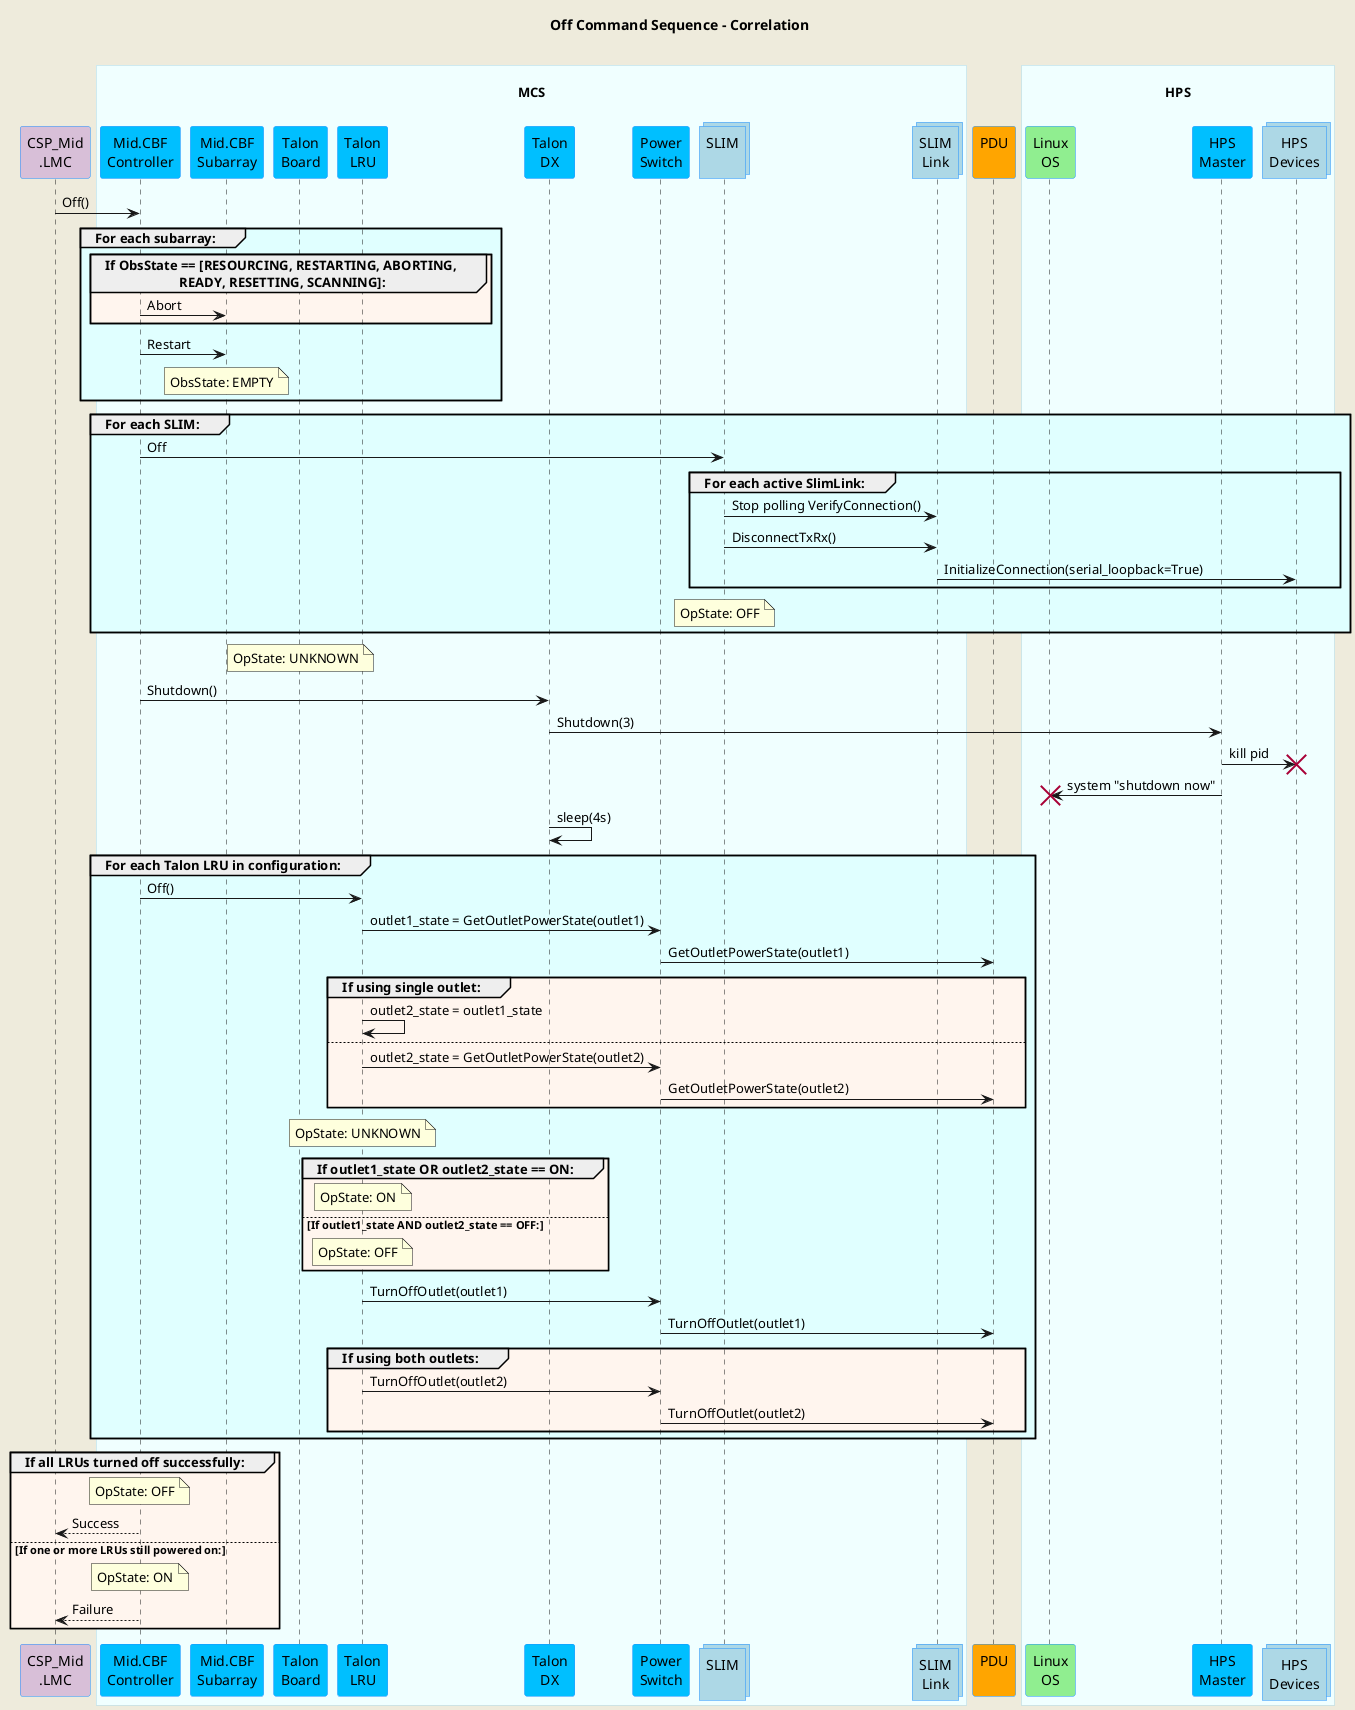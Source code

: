 @startuml
'https://plantuml.com/sequence-diagram
skinparam backgroundColor #EEEBDC
skinparam sequence {
ParticipantBorderColor DodgerBlue
ParticipantBackgroundColor DeepSkyBlue
ActorBorderColor DarkGreen
ActorBackgroundColor Green
BoxBorderColor LightBlue
BoxBackgroundColor #F0FFFF
}
skinparam collections {
  BackGroundColor LightBlue
  BorderColor DodgerBlue
}
skinparam database {
  BackgroundColor LightGreen
  BorderColor DarkGreen
}
title Off Command Sequence - Correlation\n
participant "CSP_Mid\n.LMC" as lmc #Thistle
box "\nMCS\n"
  participant "Mid.CBF\nController" as controller
  participant "Mid.CBF\nSubarray" as subarray
  participant "Talon\nBoard" as talon_board
  participant "Talon\nLRU" as lru
  participant "Talon\nDX" as tdx
  participant "Power\nSwitch" as ps
  collections "SLIM\n" as slim
  collections "SLIM\nLink" as slimlink
end box
participant "PDU\n" as pdu #Orange
box "\nHPS\n"
  participant "Linux\nOS" as os #LightGreen
  participant "HPS\nMaster" as hpsmaster
  collections "HPS\nDevices" as hpsdevices
end box

lmc -> controller : Off()

group #LightCyan For each subarray:
group #SeaShell If ObsState == [RESOURCING, RESTARTING, ABORTING,\n                      READY, RESETTING, SCANNING]:
controller -> subarray        : Abort
end

controller -> subarray        : Restart
note over subarray            : ObsState: EMPTY
end loop

group #LightCyan For each SLIM:
  controller ->  slim         : Off

  group #LightCyan For each active SlimLink:
    slim      ->  slimlink    : Stop polling VerifyConnection()
    slim      ->  slimlink    : DisconnectTxRx()
    slimlink  ->  hpsdevices  : InitializeConnection(serial_loopback=True)
  end 
  note over slim              : OpState: OFF
end group

note over talon_board          : OpState: UNKNOWN
controller  ->  tdx            : Shutdown()
tdx         ->  hpsmaster      : Shutdown(3)
hpsmaster   ->  hpsdevices !!  : kill pid
hpsmaster   ->  os !!          : system "shutdown now"
tdx         ->  tdx            : sleep(4s)

group #LightCyan For each Talon LRU in configuration:
  controller    ->  lru         : Off()
  lru           ->  ps          : outlet1_state = GetOutletPowerState(outlet1)
  ps            ->  pdu         : GetOutletPowerState(outlet1)
  group #SeaShell If using single outlet:
    lru         ->  lru         : outlet2_state = outlet1_state
    else
    lru         ->  ps          : outlet2_state = GetOutletPowerState(outlet2)
    ps          ->  pdu         : GetOutletPowerState(outlet2)
  end group

  note over lru                 : OpState: UNKNOWN
  group #SeaShell If outlet1_state OR outlet2_state == ON:
    note over lru               : OpState: ON
  else If outlet1_state AND outlet2_state == OFF:
    note over lru               : OpState: OFF
  end group

  lru           ->  ps          : TurnOffOutlet(outlet1)
  ps            ->  pdu         : TurnOffOutlet(outlet1)
  group #SeaShell If using both outlets:
    lru         ->  ps          : TurnOffOutlet(outlet2)
    ps          ->  pdu         : TurnOffOutlet(outlet2)
  end group
end group

group #SeaShell If all LRUs turned off successfully:
  note over controller               : OpState: OFF
  lmc           <--  controller   : Success
else If one or more LRUs still powered on:
  note over controller               : OpState: ON
  lmc           <--  controller   : Failure
end group

@enduml